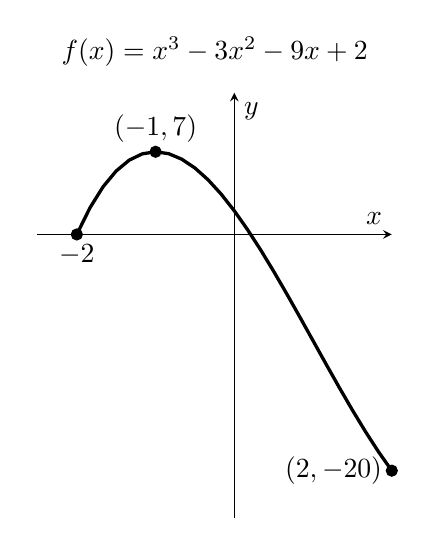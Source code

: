 \pgfplotsset{soldot/.style={color=black,only marks,mark=*}}
\begin{tikzpicture}
  \begin{axis}[
  axis lines=middle, % left, right, box, center, none
  x=10mm,
  y=1.5mm,
  xmin=-2.5, ymax= 12, ymin=-24,
  title={$f(x)=x^3-3x^2-9x+2$},
  xlabel=$x$,
  ylabel=$y$,
  ticks=none
  ]
  \addplot[domain=-2:2, very thick] {x^3-3*x^2-9*x+2};
  \addplot[soldot] coordinates{(-2,0)(-1,7)(2,-20)};
  \node[below] at (-2,0) {$-2$};
  \node[above] at (-1,7) {$(-1, 7)$};
  \node[left] at (2,-20) {$(2, -20)$};
\end{axis}
\end{tikzpicture}